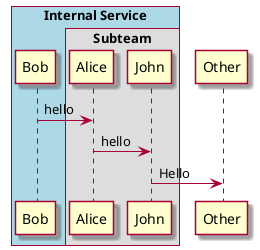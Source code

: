 @startuml

skin rose

' box "Internal Service" #LightBlue
' participant Bob
' participant Alice
' end box
' participant Other

' Bob -> Alice : hello
' Alice -> Other : hello

!pragma teoz true
box "Internal Service" #LightBlue
participant Bob
box "Subteam"
participant Alice
participant John
end box

end box
participant Other

Bob -> Alice : hello
Alice -> John : hello
John -> Other: Hello

@enduml
